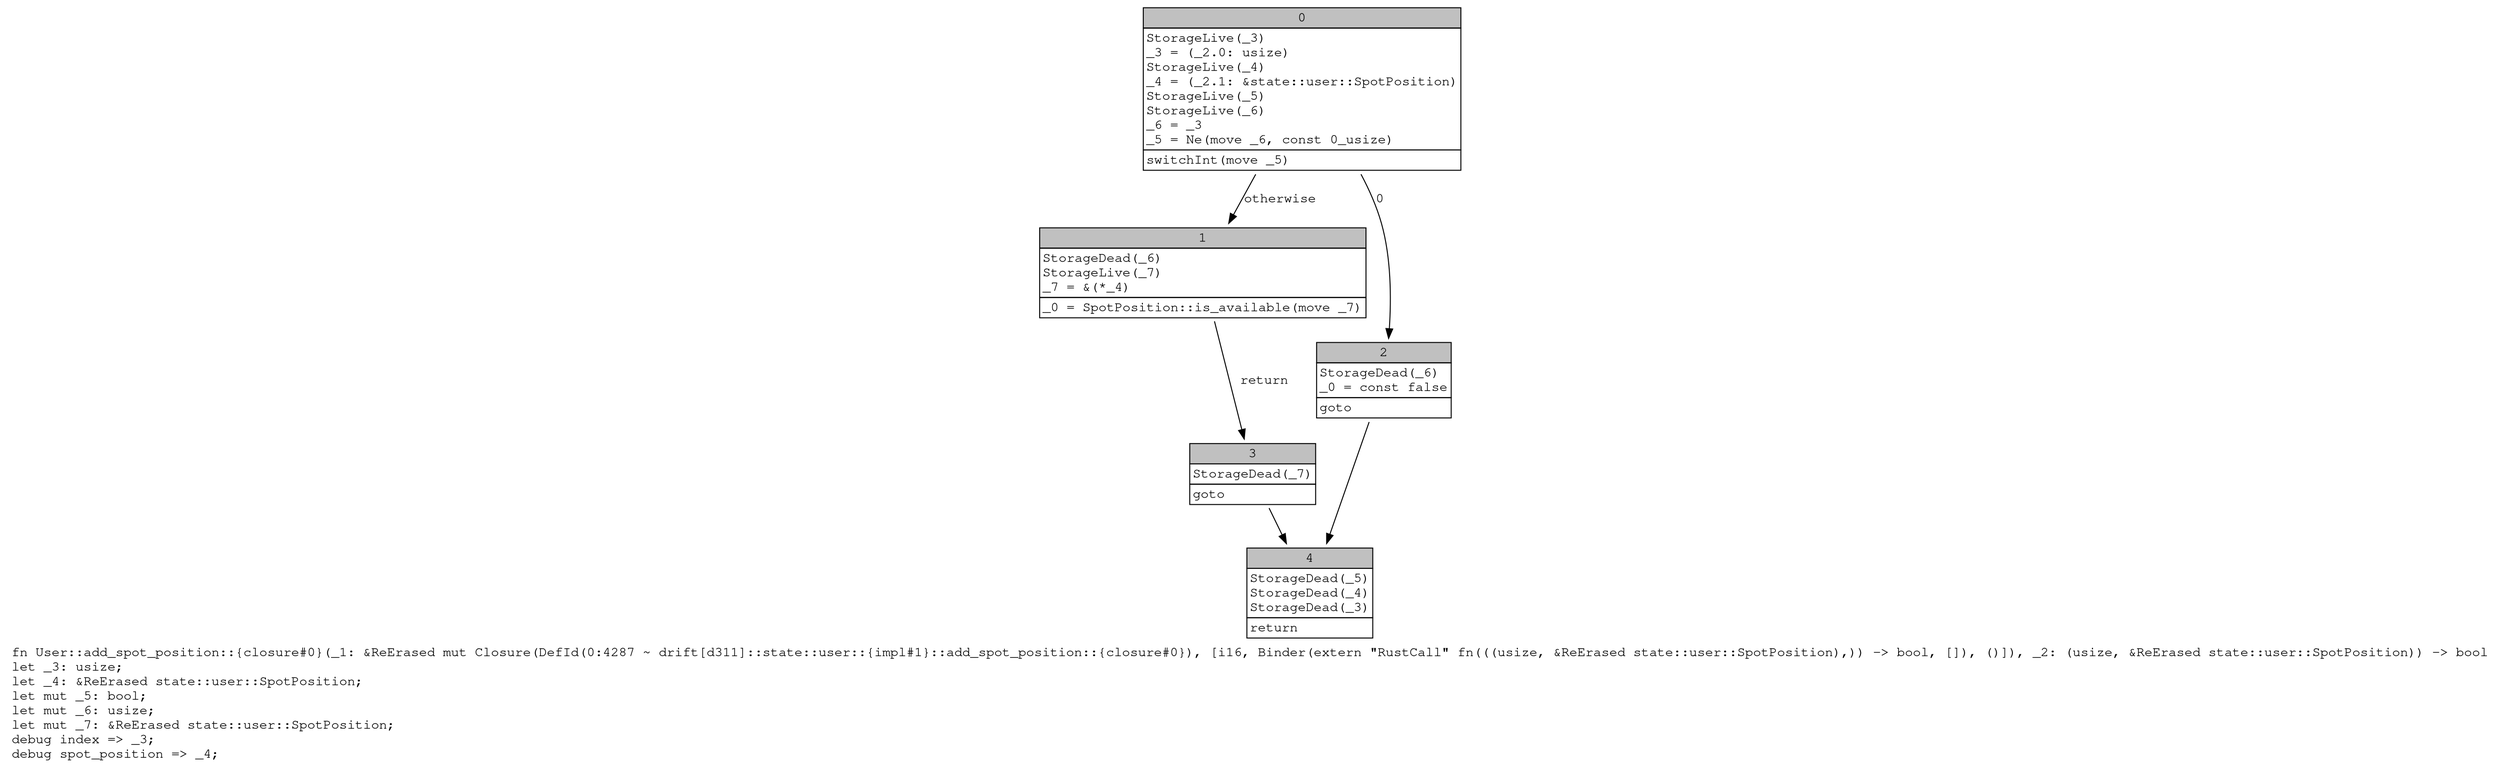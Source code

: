 digraph Mir_0_4287 {
    graph [fontname="Courier, monospace"];
    node [fontname="Courier, monospace"];
    edge [fontname="Courier, monospace"];
    label=<fn User::add_spot_position::{closure#0}(_1: &amp;ReErased mut Closure(DefId(0:4287 ~ drift[d311]::state::user::{impl#1}::add_spot_position::{closure#0}), [i16, Binder(extern &quot;RustCall&quot; fn(((usize, &amp;ReErased state::user::SpotPosition),)) -&gt; bool, []), ()]), _2: (usize, &amp;ReErased state::user::SpotPosition)) -&gt; bool<br align="left"/>let _3: usize;<br align="left"/>let _4: &amp;ReErased state::user::SpotPosition;<br align="left"/>let mut _5: bool;<br align="left"/>let mut _6: usize;<br align="left"/>let mut _7: &amp;ReErased state::user::SpotPosition;<br align="left"/>debug index =&gt; _3;<br align="left"/>debug spot_position =&gt; _4;<br align="left"/>>;
    bb0__0_4287 [shape="none", label=<<table border="0" cellborder="1" cellspacing="0"><tr><td bgcolor="gray" align="center" colspan="1">0</td></tr><tr><td align="left" balign="left">StorageLive(_3)<br/>_3 = (_2.0: usize)<br/>StorageLive(_4)<br/>_4 = (_2.1: &amp;state::user::SpotPosition)<br/>StorageLive(_5)<br/>StorageLive(_6)<br/>_6 = _3<br/>_5 = Ne(move _6, const 0_usize)<br/></td></tr><tr><td align="left">switchInt(move _5)</td></tr></table>>];
    bb1__0_4287 [shape="none", label=<<table border="0" cellborder="1" cellspacing="0"><tr><td bgcolor="gray" align="center" colspan="1">1</td></tr><tr><td align="left" balign="left">StorageDead(_6)<br/>StorageLive(_7)<br/>_7 = &amp;(*_4)<br/></td></tr><tr><td align="left">_0 = SpotPosition::is_available(move _7)</td></tr></table>>];
    bb2__0_4287 [shape="none", label=<<table border="0" cellborder="1" cellspacing="0"><tr><td bgcolor="gray" align="center" colspan="1">2</td></tr><tr><td align="left" balign="left">StorageDead(_6)<br/>_0 = const false<br/></td></tr><tr><td align="left">goto</td></tr></table>>];
    bb3__0_4287 [shape="none", label=<<table border="0" cellborder="1" cellspacing="0"><tr><td bgcolor="gray" align="center" colspan="1">3</td></tr><tr><td align="left" balign="left">StorageDead(_7)<br/></td></tr><tr><td align="left">goto</td></tr></table>>];
    bb4__0_4287 [shape="none", label=<<table border="0" cellborder="1" cellspacing="0"><tr><td bgcolor="gray" align="center" colspan="1">4</td></tr><tr><td align="left" balign="left">StorageDead(_5)<br/>StorageDead(_4)<br/>StorageDead(_3)<br/></td></tr><tr><td align="left">return</td></tr></table>>];
    bb0__0_4287 -> bb2__0_4287 [label="0"];
    bb0__0_4287 -> bb1__0_4287 [label="otherwise"];
    bb1__0_4287 -> bb3__0_4287 [label="return"];
    bb2__0_4287 -> bb4__0_4287 [label=""];
    bb3__0_4287 -> bb4__0_4287 [label=""];
}
